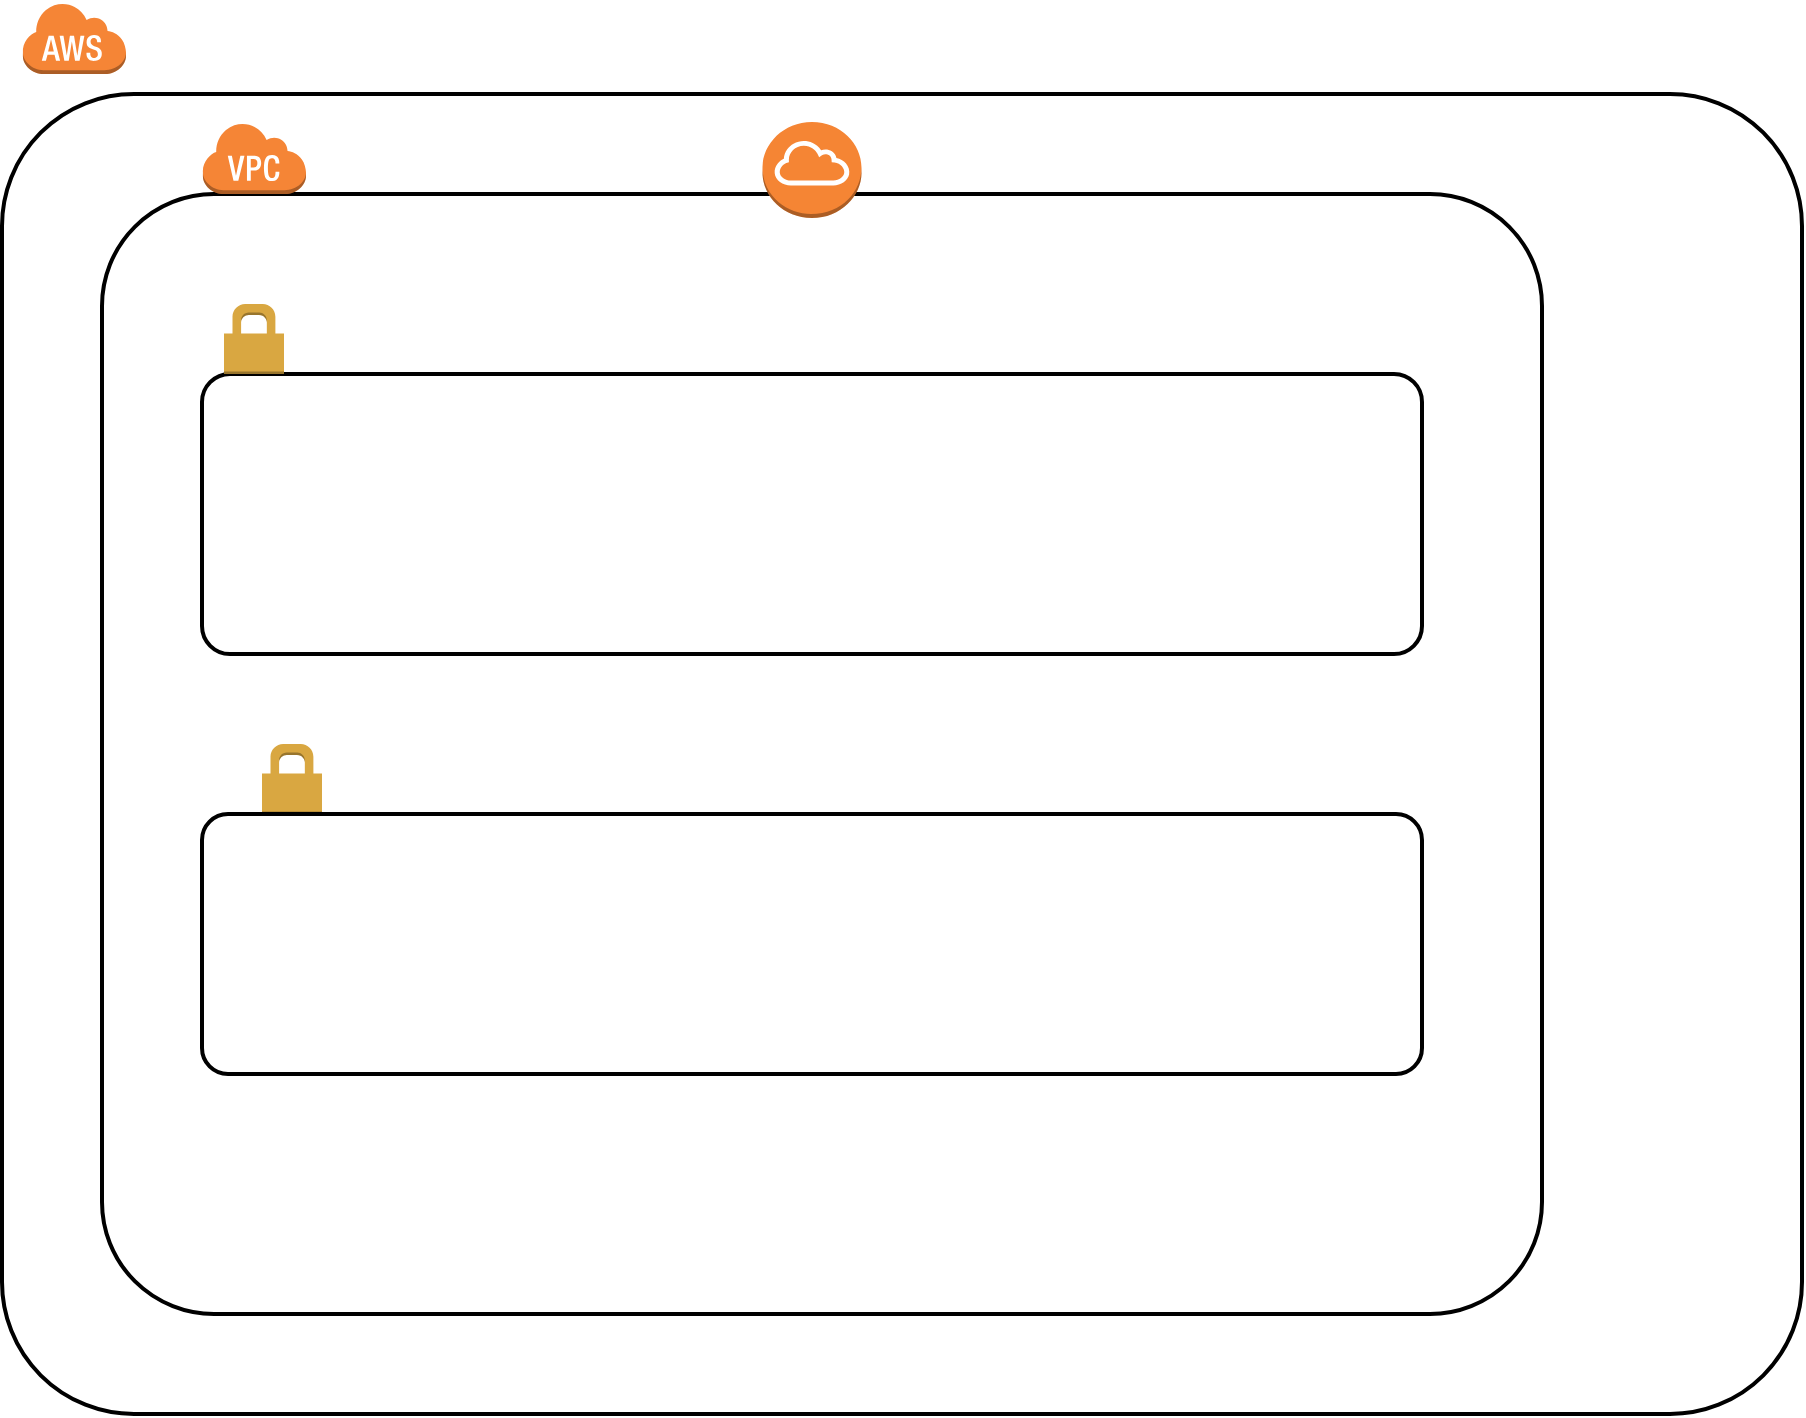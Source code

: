 <mxfile version="22.1.3" type="github">
  <diagram name="Página-1" id="TMMxLS9Joy3o3YP3k1Sa">
    <mxGraphModel dx="2204" dy="750" grid="1" gridSize="10" guides="1" tooltips="1" connect="1" arrows="1" fold="1" page="1" pageScale="1" pageWidth="827" pageHeight="1169" math="0" shadow="0">
      <root>
        <mxCell id="0" />
        <mxCell id="1" parent="0" />
        <mxCell id="sbjTvEUusEmy3_PSkfsl-10" value="" style="rounded=1;arcSize=10;dashed=0;fillColor=none;gradientColor=none;strokeWidth=2;" vertex="1" parent="1">
          <mxGeometry x="-810" y="80" width="900" height="660" as="geometry" />
        </mxCell>
        <mxCell id="sbjTvEUusEmy3_PSkfsl-11" value="" style="dashed=0;html=1;shape=mxgraph.aws3.cloud;fillColor=#F58536;gradientColor=none;dashed=0;" vertex="1" parent="1">
          <mxGeometry x="-800" y="34" width="52" height="36" as="geometry" />
        </mxCell>
        <mxCell id="sbjTvEUusEmy3_PSkfsl-13" value="" style="rounded=1;arcSize=10;dashed=0;fillColor=none;gradientColor=none;strokeWidth=2;" vertex="1" parent="1">
          <mxGeometry x="-760" y="130" width="720" height="560" as="geometry" />
        </mxCell>
        <mxCell id="sbjTvEUusEmy3_PSkfsl-14" value="" style="dashed=0;html=1;shape=mxgraph.aws3.virtual_private_cloud;fillColor=#F58536;gradientColor=none;dashed=0;" vertex="1" parent="1">
          <mxGeometry x="-710" y="94" width="52" height="36" as="geometry" />
        </mxCell>
        <mxCell id="sbjTvEUusEmy3_PSkfsl-16" value="" style="rounded=1;arcSize=10;dashed=0;fillColor=none;gradientColor=none;strokeWidth=2;" vertex="1" parent="1">
          <mxGeometry x="-710" y="220" width="610" height="140" as="geometry" />
        </mxCell>
        <mxCell id="sbjTvEUusEmy3_PSkfsl-17" value="" style="dashed=0;html=1;shape=mxgraph.aws3.permissions;fillColor=#D9A741;gradientColor=none;dashed=0;" vertex="1" parent="1">
          <mxGeometry x="-699" y="185" width="30" height="35" as="geometry" />
        </mxCell>
        <mxCell id="sbjTvEUusEmy3_PSkfsl-18" value="" style="dashed=0;html=1;shape=mxgraph.aws3.permissions;fillColor=#D9A741;gradientColor=none;dashed=0;" vertex="1" parent="1">
          <mxGeometry x="-680" y="405" width="30" height="35" as="geometry" />
        </mxCell>
        <mxCell id="sbjTvEUusEmy3_PSkfsl-19" value="" style="rounded=1;arcSize=10;dashed=0;fillColor=none;gradientColor=none;strokeWidth=2;" vertex="1" parent="1">
          <mxGeometry x="-710" y="440" width="610" height="130" as="geometry" />
        </mxCell>
        <mxCell id="sbjTvEUusEmy3_PSkfsl-20" value="" style="outlineConnect=0;dashed=0;verticalLabelPosition=bottom;verticalAlign=top;align=center;html=1;shape=mxgraph.aws3.internet_gateway;fillColor=#F58534;gradientColor=none;" vertex="1" parent="1">
          <mxGeometry x="-429.75" y="94" width="49.5" height="48" as="geometry" />
        </mxCell>
      </root>
    </mxGraphModel>
  </diagram>
</mxfile>
